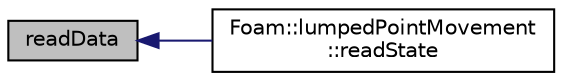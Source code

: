 digraph "readData"
{
  bgcolor="transparent";
  edge [fontname="Helvetica",fontsize="10",labelfontname="Helvetica",labelfontsize="10"];
  node [fontname="Helvetica",fontsize="10",shape=record];
  rankdir="LR";
  Node1 [label="readData",height=0.2,width=0.4,color="black", fillcolor="grey75", style="filled" fontcolor="black"];
  Node1 -> Node2 [dir="back",color="midnightblue",fontsize="10",style="solid",fontname="Helvetica"];
  Node2 [label="Foam::lumpedPointMovement\l::readState",height=0.2,width=0.4,color="black",URL="$classFoam_1_1lumpedPointMovement.html#a6f906bcb8d864a7e7f5696b668a06e5a",tooltip="Read state from file, applying relaxation as requested. "];
}
